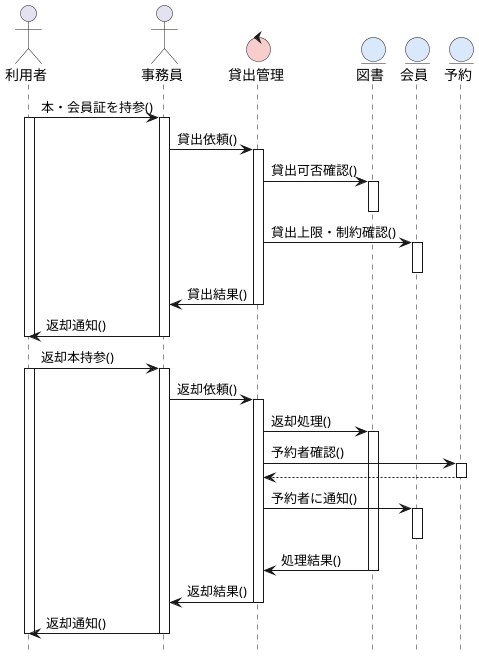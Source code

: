 @startuml 図書館システムシーケンス図
hide footbox
skinparam boundaryBackgroundColor #D5E8D4
skinparam controlBackgroundColor  #F8CECC
skinparam entityBackgroundColor   #DAE8FC

actor 利用者 as A
actor 事務員 as B
boundary カウンター as B
control 貸出管理 as C1
entity 図書 as E1
entity 会員 as E2
entity 予約 as E3

A -> B: 本・会員証を持参()
activate A
activate B
B -> C1: 貸出依頼()
activate C1

C1 -> E1: 貸出可否確認()
activate E1
deactivate E1

C1 -> E2:貸出上限・制約確認()
activate E2
deactivate E2

C1 -> B: 貸出結果()
deactivate C1
B -> A: 返却通知()
deactivate A
deactivate B

A -> B: 返却本持参()
activate A
activate B

B -> C1: 返却依頼()
activate C1


C1 -> E1: 返却処理()
activate E1

C1 -> E3: 予約者確認()
activate E3
E3 --> C1
deactivate E3
C1 -> E2: 予約者に通知()
activate E2
deactivate E2

E1 -> C1: 処理結果()
deactivate E1

C1 -> B:返却結果()
deactivate C1
B -> A:返却通知()
deactivate B
deactivate A

@enduml